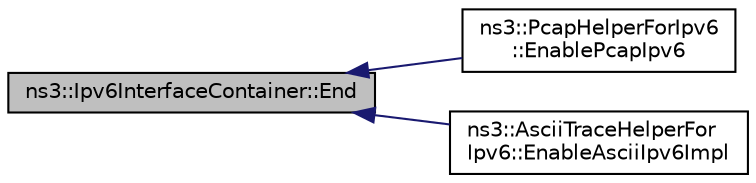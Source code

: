 digraph "ns3::Ipv6InterfaceContainer::End"
{
  edge [fontname="Helvetica",fontsize="10",labelfontname="Helvetica",labelfontsize="10"];
  node [fontname="Helvetica",fontsize="10",shape=record];
  rankdir="LR";
  Node1 [label="ns3::Ipv6InterfaceContainer::End",height=0.2,width=0.4,color="black", fillcolor="grey75", style="filled", fontcolor="black"];
  Node1 -> Node2 [dir="back",color="midnightblue",fontsize="10",style="solid"];
  Node2 [label="ns3::PcapHelperForIpv6\l::EnablePcapIpv6",height=0.2,width=0.4,color="black", fillcolor="white", style="filled",URL="$d6/dc6/classns3_1_1PcapHelperForIpv6.html#ab15e3eba350543f84b6fd16d2e2034ea",tooltip="Enable pcap output on each Ipv6 and interface pair in the container. "];
  Node1 -> Node3 [dir="back",color="midnightblue",fontsize="10",style="solid"];
  Node3 [label="ns3::AsciiTraceHelperFor\lIpv6::EnableAsciiIpv6Impl",height=0.2,width=0.4,color="black", fillcolor="white", style="filled",URL="$df/dc1/classns3_1_1AsciiTraceHelperForIpv6.html#a2316825692c60ee2396f935b729a991d",tooltip="Enable ascii trace output on the Ipv6 and interface pair specified by a global node-id (of a previous..."];
}
